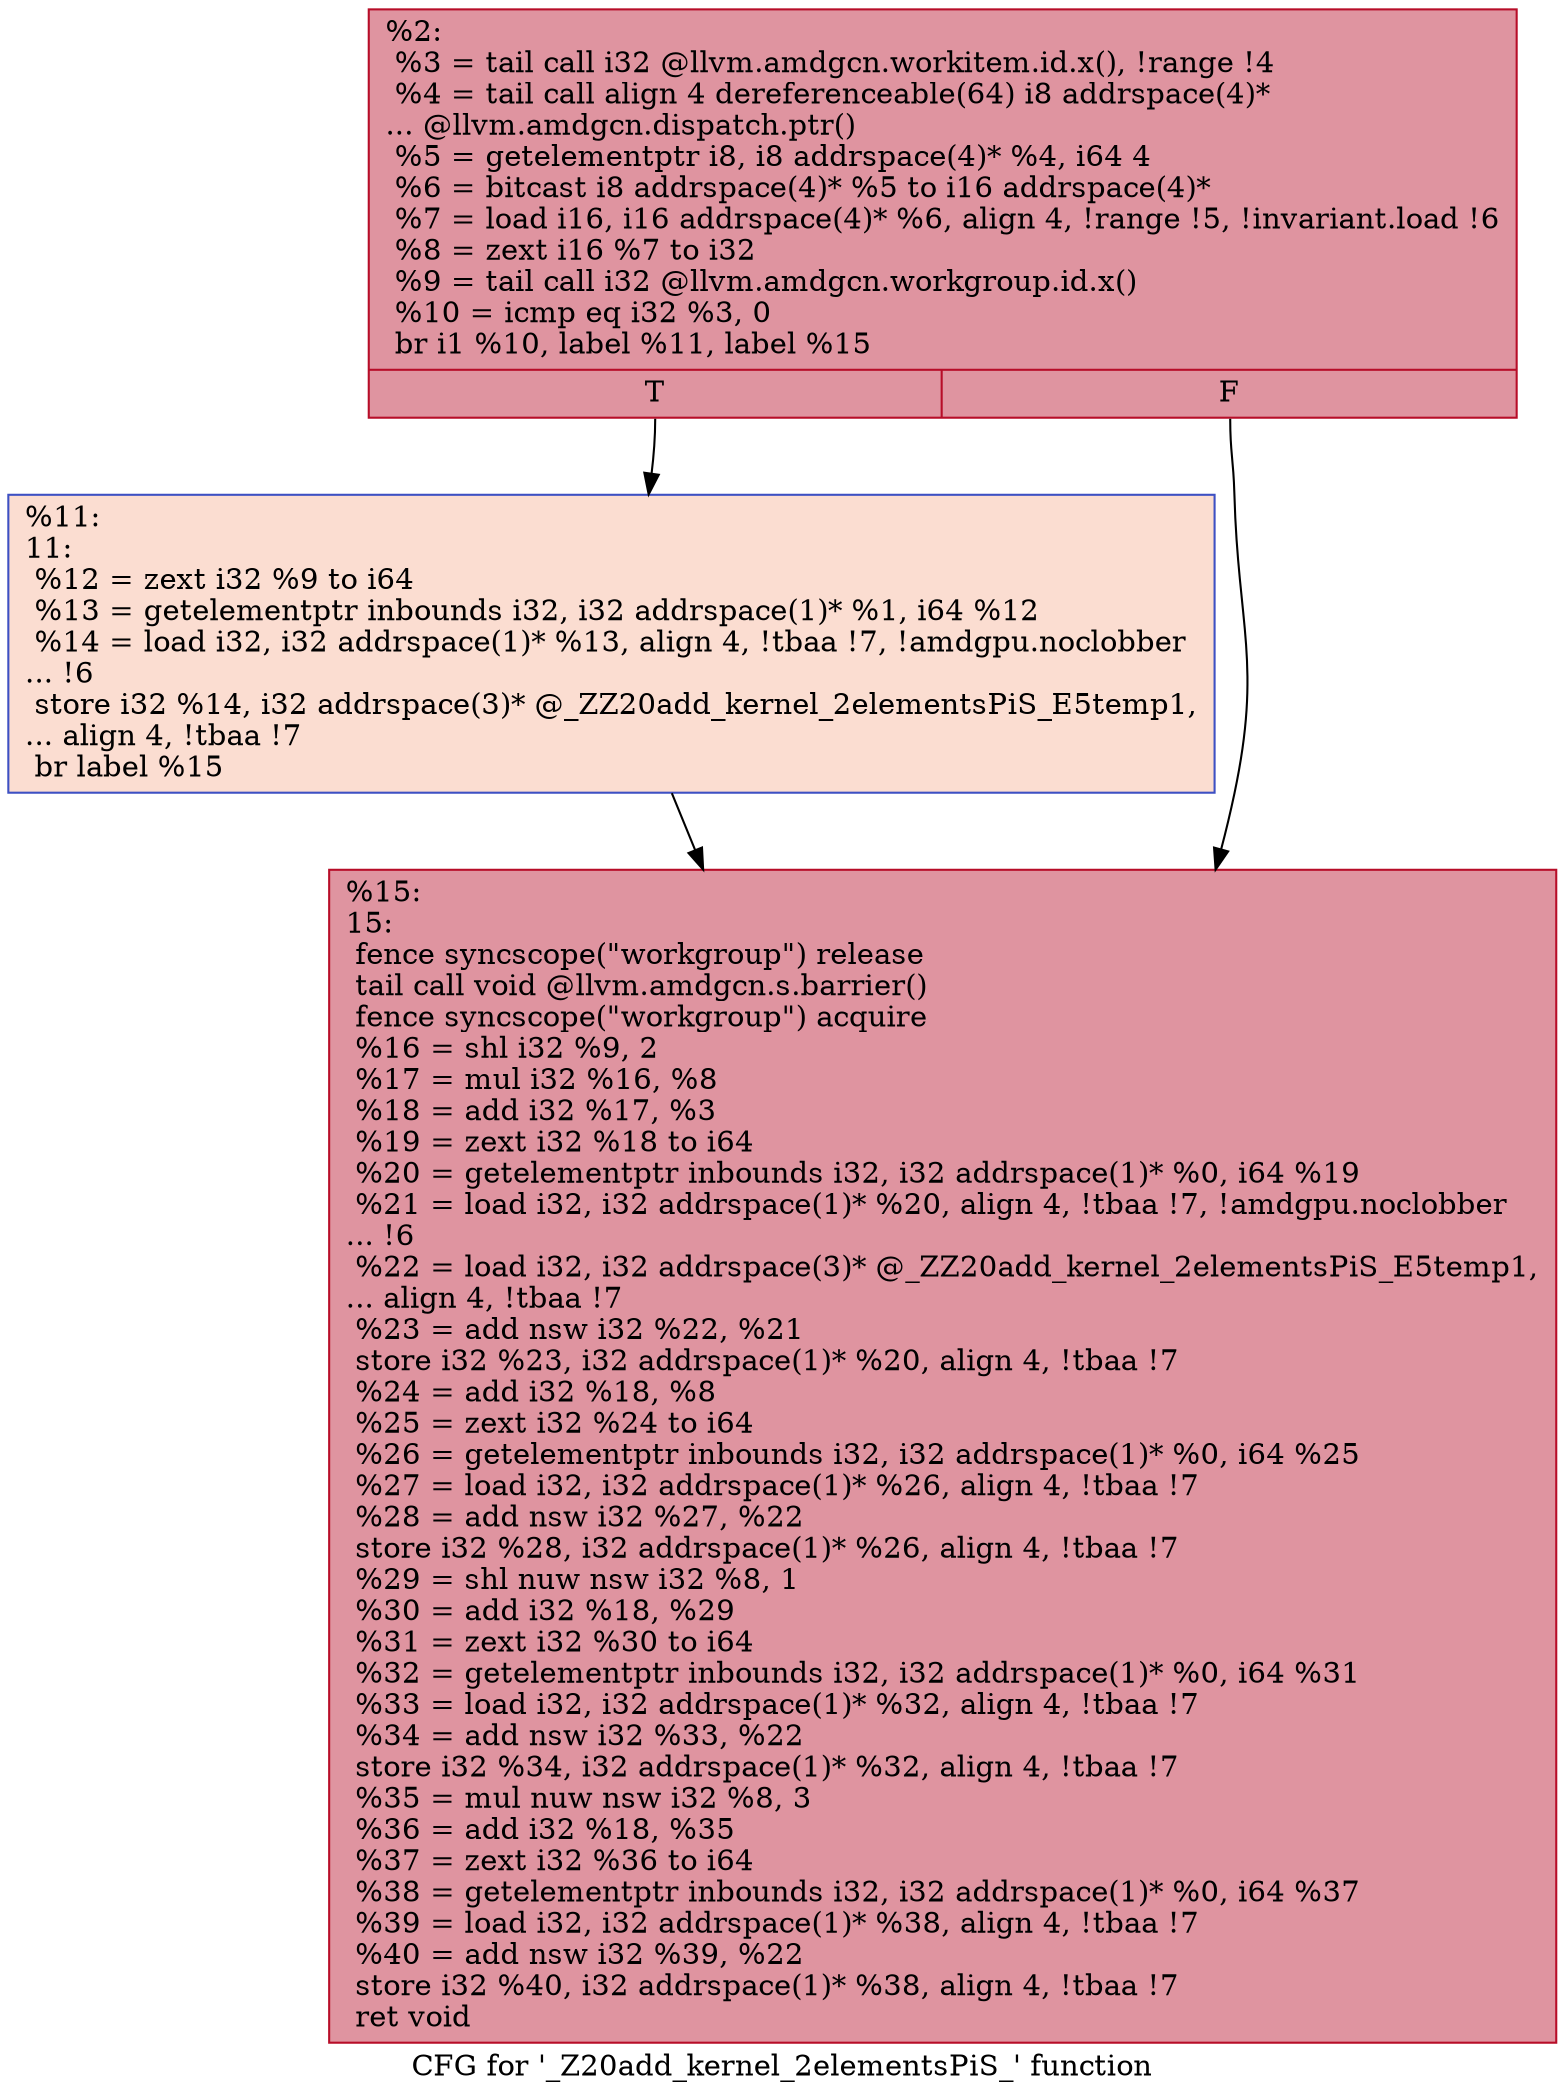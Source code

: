 digraph "CFG for '_Z20add_kernel_2elementsPiS_' function" {
	label="CFG for '_Z20add_kernel_2elementsPiS_' function";

	Node0x4cfaaa0 [shape=record,color="#b70d28ff", style=filled, fillcolor="#b70d2870",label="{%2:\l  %3 = tail call i32 @llvm.amdgcn.workitem.id.x(), !range !4\l  %4 = tail call align 4 dereferenceable(64) i8 addrspace(4)*\l... @llvm.amdgcn.dispatch.ptr()\l  %5 = getelementptr i8, i8 addrspace(4)* %4, i64 4\l  %6 = bitcast i8 addrspace(4)* %5 to i16 addrspace(4)*\l  %7 = load i16, i16 addrspace(4)* %6, align 4, !range !5, !invariant.load !6\l  %8 = zext i16 %7 to i32\l  %9 = tail call i32 @llvm.amdgcn.workgroup.id.x()\l  %10 = icmp eq i32 %3, 0\l  br i1 %10, label %11, label %15\l|{<s0>T|<s1>F}}"];
	Node0x4cfaaa0:s0 -> Node0x4cfc880;
	Node0x4cfaaa0:s1 -> Node0x4cfc910;
	Node0x4cfc880 [shape=record,color="#3d50c3ff", style=filled, fillcolor="#f7b39670",label="{%11:\l11:                                               \l  %12 = zext i32 %9 to i64\l  %13 = getelementptr inbounds i32, i32 addrspace(1)* %1, i64 %12\l  %14 = load i32, i32 addrspace(1)* %13, align 4, !tbaa !7, !amdgpu.noclobber\l... !6\l  store i32 %14, i32 addrspace(3)* @_ZZ20add_kernel_2elementsPiS_E5temp1,\l... align 4, !tbaa !7\l  br label %15\l}"];
	Node0x4cfc880 -> Node0x4cfc910;
	Node0x4cfc910 [shape=record,color="#b70d28ff", style=filled, fillcolor="#b70d2870",label="{%15:\l15:                                               \l  fence syncscope(\"workgroup\") release\l  tail call void @llvm.amdgcn.s.barrier()\l  fence syncscope(\"workgroup\") acquire\l  %16 = shl i32 %9, 2\l  %17 = mul i32 %16, %8\l  %18 = add i32 %17, %3\l  %19 = zext i32 %18 to i64\l  %20 = getelementptr inbounds i32, i32 addrspace(1)* %0, i64 %19\l  %21 = load i32, i32 addrspace(1)* %20, align 4, !tbaa !7, !amdgpu.noclobber\l... !6\l  %22 = load i32, i32 addrspace(3)* @_ZZ20add_kernel_2elementsPiS_E5temp1,\l... align 4, !tbaa !7\l  %23 = add nsw i32 %22, %21\l  store i32 %23, i32 addrspace(1)* %20, align 4, !tbaa !7\l  %24 = add i32 %18, %8\l  %25 = zext i32 %24 to i64\l  %26 = getelementptr inbounds i32, i32 addrspace(1)* %0, i64 %25\l  %27 = load i32, i32 addrspace(1)* %26, align 4, !tbaa !7\l  %28 = add nsw i32 %27, %22\l  store i32 %28, i32 addrspace(1)* %26, align 4, !tbaa !7\l  %29 = shl nuw nsw i32 %8, 1\l  %30 = add i32 %18, %29\l  %31 = zext i32 %30 to i64\l  %32 = getelementptr inbounds i32, i32 addrspace(1)* %0, i64 %31\l  %33 = load i32, i32 addrspace(1)* %32, align 4, !tbaa !7\l  %34 = add nsw i32 %33, %22\l  store i32 %34, i32 addrspace(1)* %32, align 4, !tbaa !7\l  %35 = mul nuw nsw i32 %8, 3\l  %36 = add i32 %18, %35\l  %37 = zext i32 %36 to i64\l  %38 = getelementptr inbounds i32, i32 addrspace(1)* %0, i64 %37\l  %39 = load i32, i32 addrspace(1)* %38, align 4, !tbaa !7\l  %40 = add nsw i32 %39, %22\l  store i32 %40, i32 addrspace(1)* %38, align 4, !tbaa !7\l  ret void\l}"];
}
